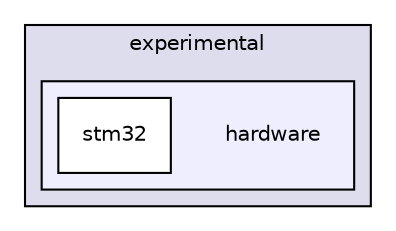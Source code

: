 digraph "/home/travis/build/tobanteAudio/taetl/taetl/experimental/hardware" {
  compound=true
  node [ fontsize="10", fontname="Helvetica"];
  edge [ labelfontsize="10", labelfontname="Helvetica"];
  subgraph clusterdir_eaa2feafe1d43c0ec518e4b789497441 {
    graph [ bgcolor="#ddddee", pencolor="black", label="experimental" fontname="Helvetica", fontsize="10", URL="dir_eaa2feafe1d43c0ec518e4b789497441.html"]
  subgraph clusterdir_67625e5243136b0e3d1b68569a9f16e4 {
    graph [ bgcolor="#eeeeff", pencolor="black", label="" URL="dir_67625e5243136b0e3d1b68569a9f16e4.html"];
    dir_67625e5243136b0e3d1b68569a9f16e4 [shape=plaintext label="hardware"];
    dir_08e391880926eba21d34edd0703f53fd [shape=box label="stm32" color="black" fillcolor="white" style="filled" URL="dir_08e391880926eba21d34edd0703f53fd.html"];
  }
  }
}
